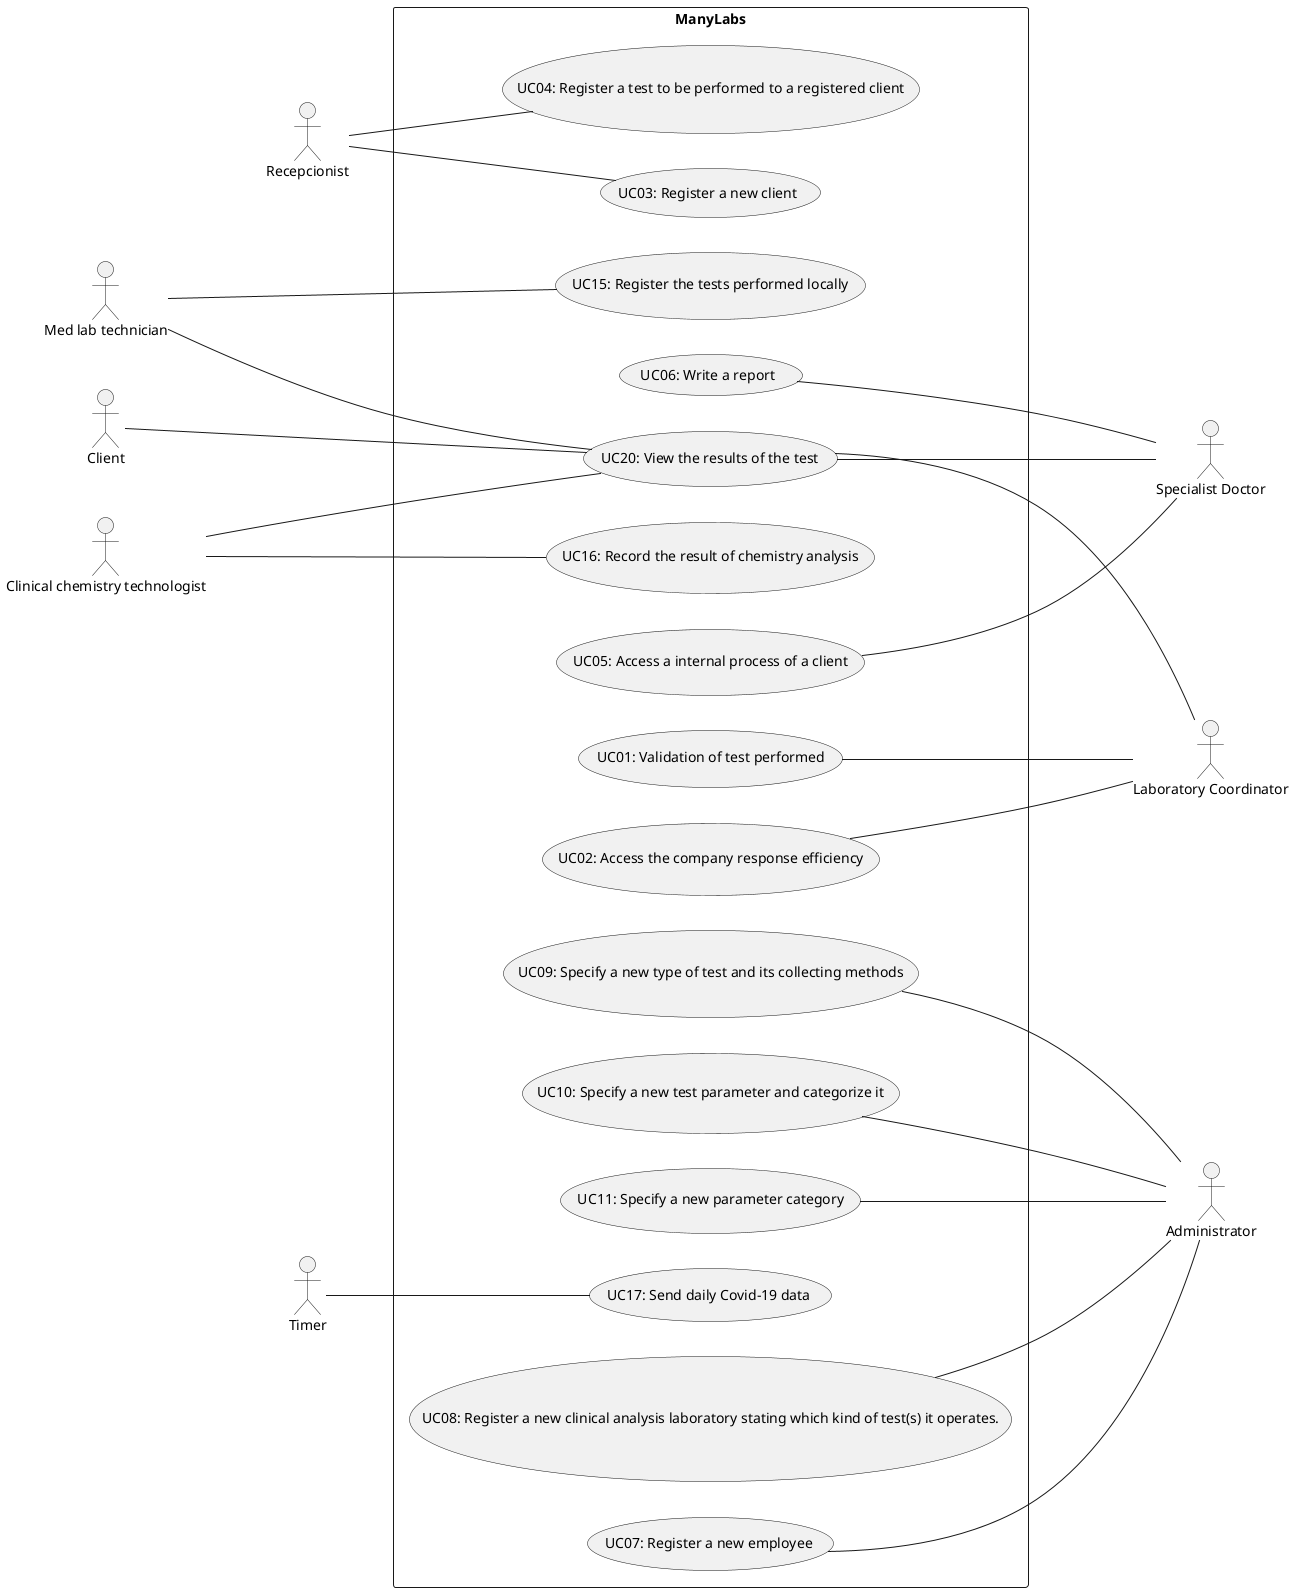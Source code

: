 @startuml
'https://plantuml.com/use-case-diagram
left to right direction
actor "Administrator" as Adm
actor "Recepcionist" as Recp
actor "Med lab technician" as MedLab
actor "Clinical chemistry technologist" as ClinTec
actor "Specialist Doctor" as Doc
actor "Laboratory Coordinator" as LabCod
actor "Timer" as Timer
actor "Client" as Client


rectangle ManyLabs{

usecase "UC03: Register a new client" as UC03
usecase "UC20: View the results of the test" as UC20
usecase "UC04: Register a test to be performed to a registered client" as UC04
usecase "UC15: Register the tests performed locally" as UC15
usecase "UC16: Record the result of chemistry analysis" as UC16
usecase "UC09: Specify a new type of test and its collecting methods" as UC09
usecase "UC10: Specify a new test parameter and categorize it" as UC10
usecase "UC11: Specify a new parameter category" as UC11
usecase "UC06: Write a report" as UC06
usecase "UC01: Validation of test performed" as UC01
usecase "UC02: Access the company response efficiency" as UC02
usecase "UC05: Access a internal process of a client" as UC05
usecase "UC17: Send daily Covid-19 data" as UC17
usecase "UC07: Register a new employee" as UC07
usecase "UC08: Register a new clinical analysis laboratory stating which kind of test(s) it operates." as UC08

}

Recp -- UC03
Recp -- UC04
Client --- UC20
MedLab -- UC15
MedLab --- UC20
ClinTec --- UC20
ClinTec -- UC16
UC07 --- Adm
UC08 --- Adm
UC09 --- Adm
UC11 --- Adm
UC10 --- Adm
UC05 --- Doc
UC06 --- Doc
UC20 --- Doc
UC01 --- LabCod
UC02 --- LabCod
UC20 -- LabCod
Timer -- UC17







@enduml